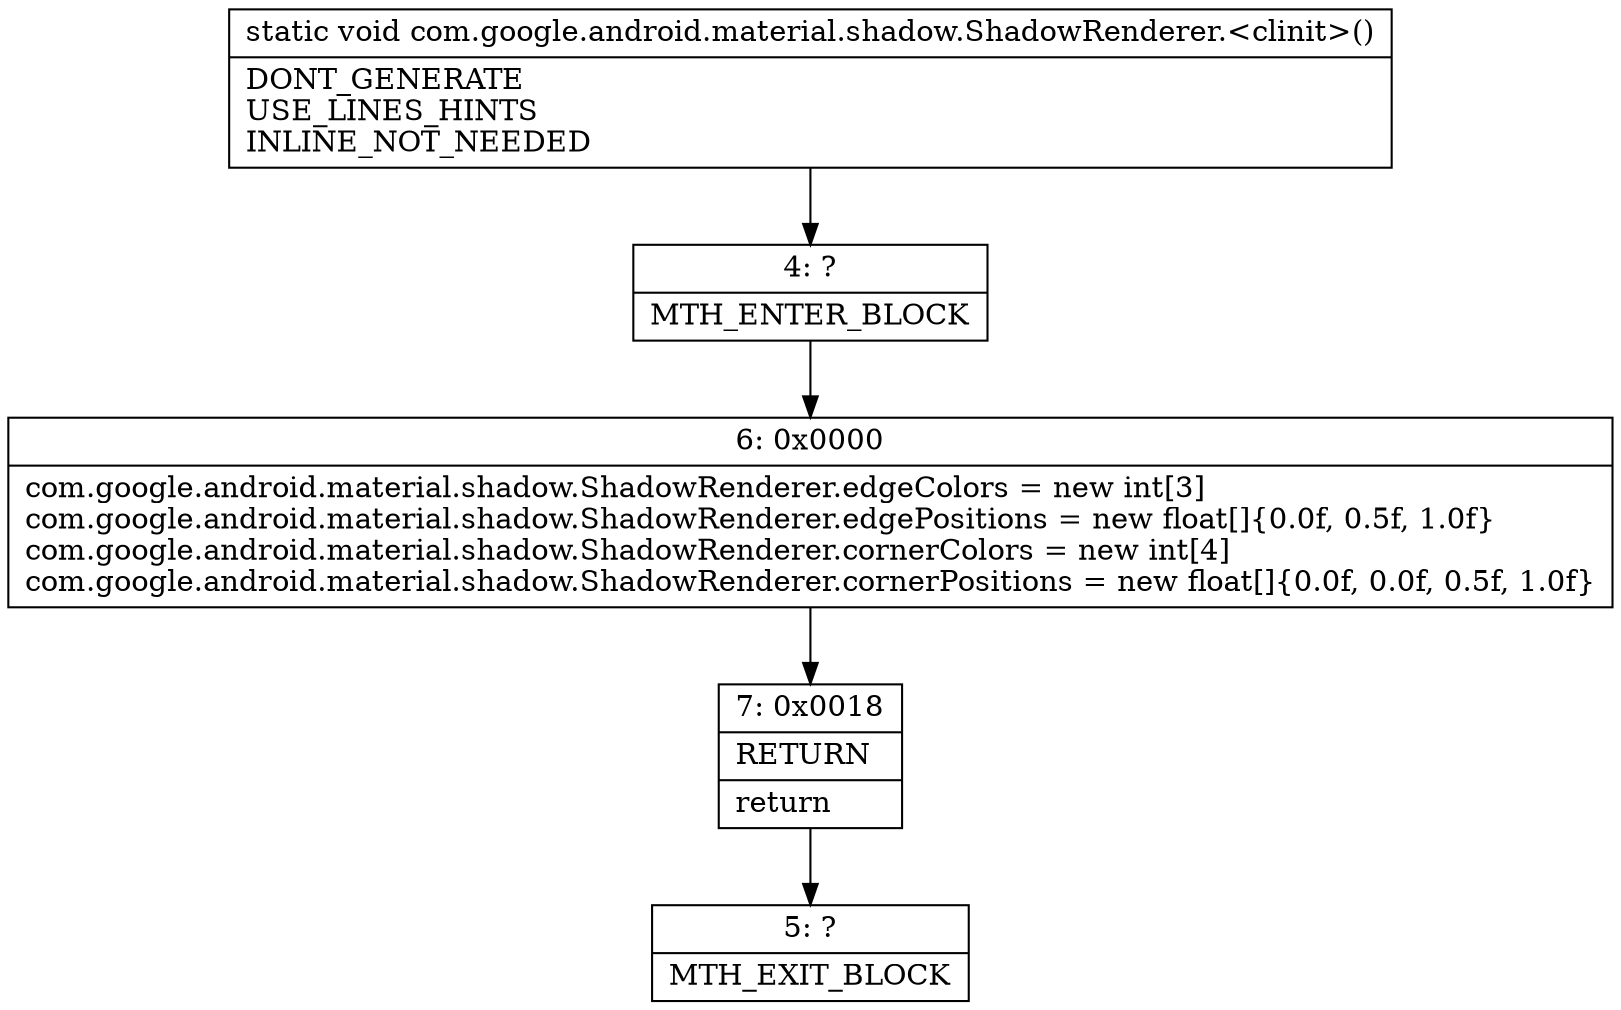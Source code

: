 digraph "CFG forcom.google.android.material.shadow.ShadowRenderer.\<clinit\>()V" {
Node_4 [shape=record,label="{4\:\ ?|MTH_ENTER_BLOCK\l}"];
Node_6 [shape=record,label="{6\:\ 0x0000|com.google.android.material.shadow.ShadowRenderer.edgeColors = new int[3]\lcom.google.android.material.shadow.ShadowRenderer.edgePositions = new float[]\{0.0f, 0.5f, 1.0f\}\lcom.google.android.material.shadow.ShadowRenderer.cornerColors = new int[4]\lcom.google.android.material.shadow.ShadowRenderer.cornerPositions = new float[]\{0.0f, 0.0f, 0.5f, 1.0f\}\l}"];
Node_7 [shape=record,label="{7\:\ 0x0018|RETURN\l|return\l}"];
Node_5 [shape=record,label="{5\:\ ?|MTH_EXIT_BLOCK\l}"];
MethodNode[shape=record,label="{static void com.google.android.material.shadow.ShadowRenderer.\<clinit\>()  | DONT_GENERATE\lUSE_LINES_HINTS\lINLINE_NOT_NEEDED\l}"];
MethodNode -> Node_4;Node_4 -> Node_6;
Node_6 -> Node_7;
Node_7 -> Node_5;
}

